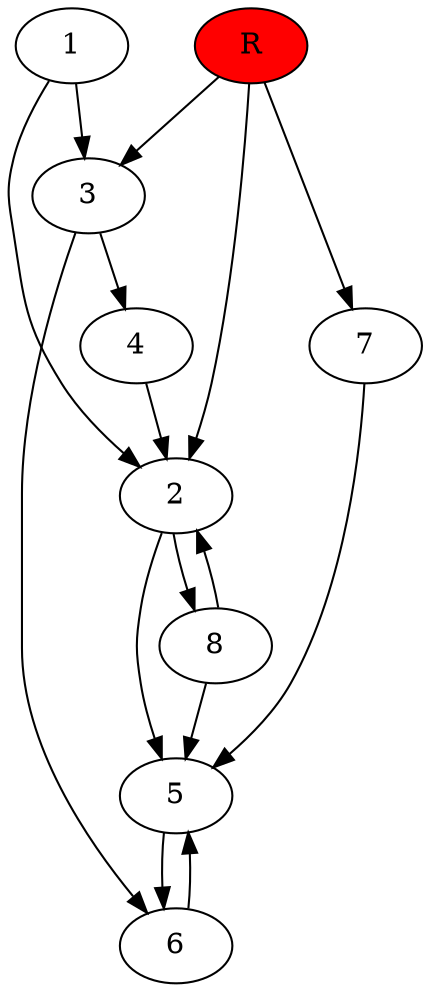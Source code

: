 digraph prb6282 {
	1
	2
	3
	4
	5
	6
	7
	8
	R [fillcolor="#ff0000" style=filled]
	1 -> 2
	1 -> 3
	2 -> 5
	2 -> 8
	3 -> 4
	3 -> 6
	4 -> 2
	5 -> 6
	6 -> 5
	7 -> 5
	8 -> 2
	8 -> 5
	R -> 2
	R -> 3
	R -> 7
}
